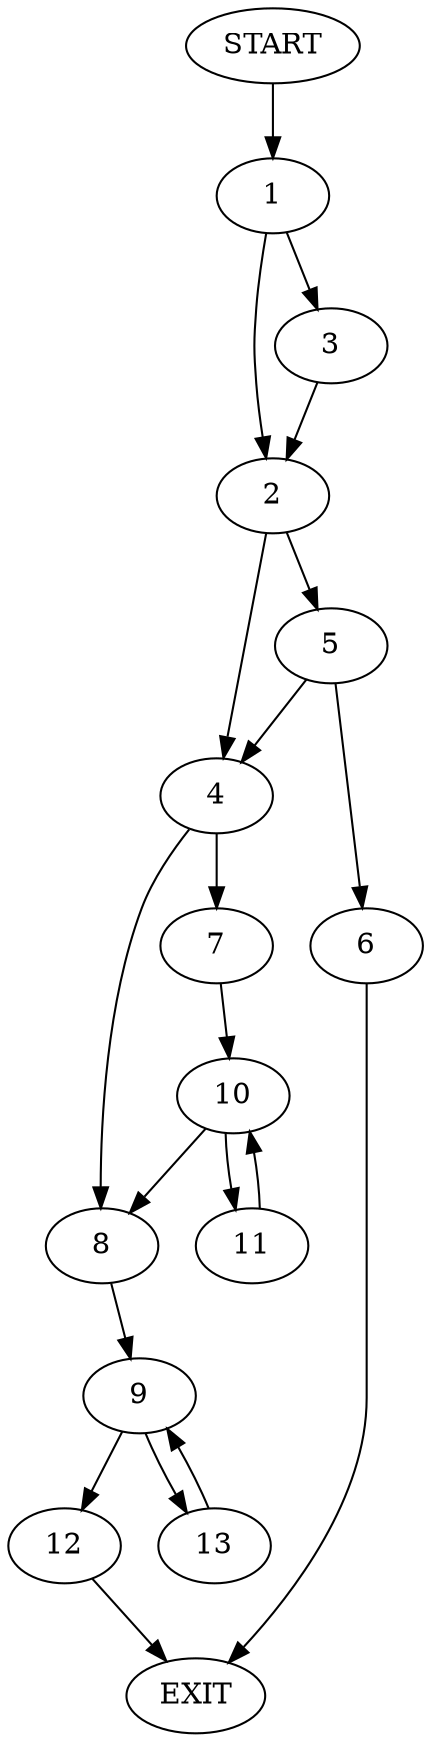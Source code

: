 digraph {
0 [label="START"]
14 [label="EXIT"]
0 -> 1
1 -> 2
1 -> 3
2 -> 4
2 -> 5
3 -> 2
5 -> 4
5 -> 6
4 -> 7
4 -> 8
6 -> 14
8 -> 9
7 -> 10
10 -> 8
10 -> 11
11 -> 10
9 -> 12
9 -> 13
13 -> 9
12 -> 14
}
